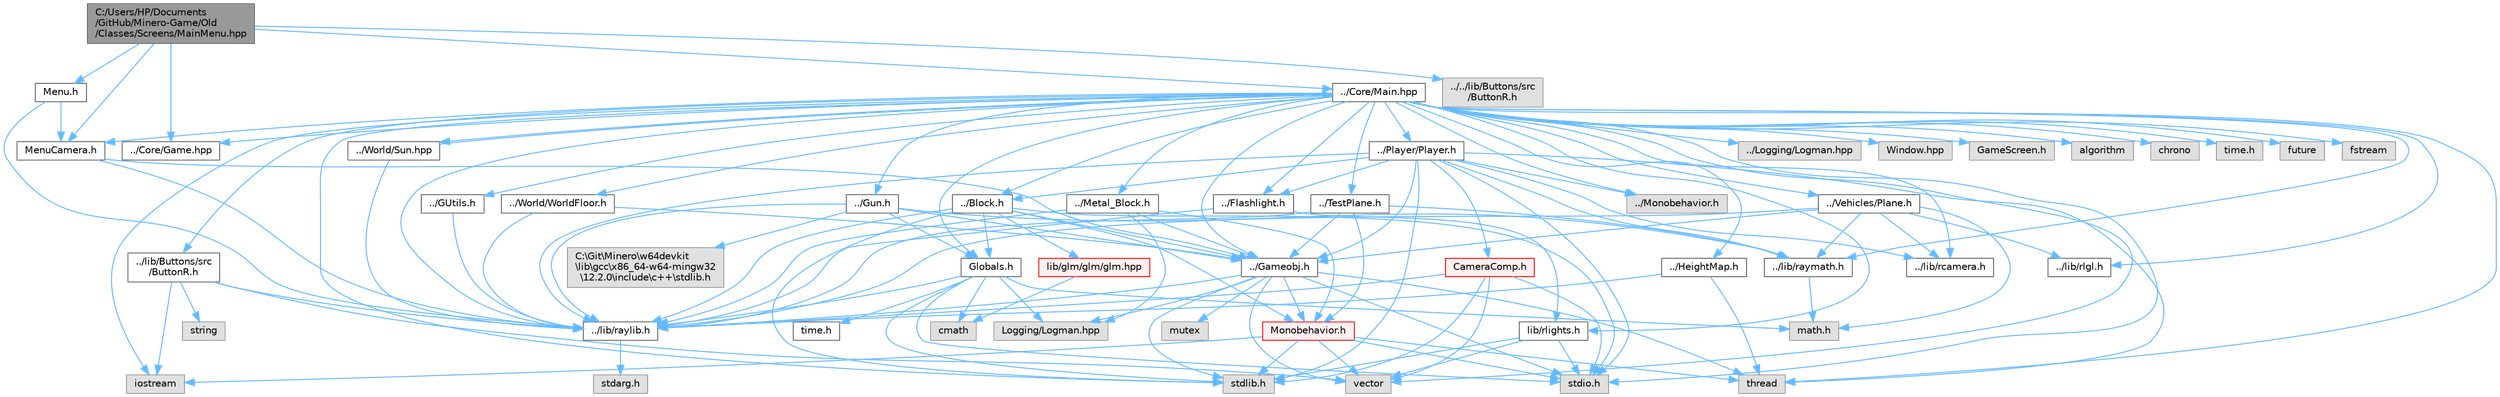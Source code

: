 digraph "C:/Users/HP/Documents/GitHub/Minero-Game/Old/Classes/Screens/MainMenu.hpp"
{
 // LATEX_PDF_SIZE
  bgcolor="transparent";
  edge [fontname=Helvetica,fontsize=10,labelfontname=Helvetica,labelfontsize=10];
  node [fontname=Helvetica,fontsize=10,shape=box,height=0.2,width=0.4];
  Node1 [id="Node000001",label="C:/Users/HP/Documents\l/GitHub/Minero-Game/Old\l/Classes/Screens/MainMenu.hpp",height=0.2,width=0.4,color="gray40", fillcolor="grey60", style="filled", fontcolor="black",tooltip=" "];
  Node1 -> Node2 [id="edge249_Node000001_Node000002",color="steelblue1",style="solid",tooltip=" "];
  Node2 [id="Node000002",label="../Core/Game.hpp",height=0.2,width=0.4,color="grey40", fillcolor="white", style="filled",URL="$_game_8hpp.html",tooltip=" "];
  Node1 -> Node3 [id="edge250_Node000001_Node000003",color="steelblue1",style="solid",tooltip=" "];
  Node3 [id="Node000003",label="MenuCamera.h",height=0.2,width=0.4,color="grey40", fillcolor="white", style="filled",URL="$_old_2_classes_2_screens_2_menu_camera_8h.html",tooltip=" "];
  Node3 -> Node4 [id="edge251_Node000003_Node000004",color="steelblue1",style="solid",tooltip=" "];
  Node4 [id="Node000004",label="../lib/raylib.h",height=0.2,width=0.4,color="grey40", fillcolor="white", style="filled",URL="$_old_2_classes_2lib_2raylib_8h.html",tooltip=" "];
  Node4 -> Node5 [id="edge252_Node000004_Node000005",color="steelblue1",style="solid",tooltip=" "];
  Node5 [id="Node000005",label="stdarg.h",height=0.2,width=0.4,color="grey60", fillcolor="#E0E0E0", style="filled",tooltip=" "];
  Node3 -> Node6 [id="edge253_Node000003_Node000006",color="steelblue1",style="solid",tooltip=" "];
  Node6 [id="Node000006",label="../Gameobj.h",height=0.2,width=0.4,color="grey40", fillcolor="white", style="filled",URL="$_old_2_classes_2_gameobj_8h.html",tooltip=" "];
  Node6 -> Node4 [id="edge254_Node000006_Node000004",color="steelblue1",style="solid",tooltip=" "];
  Node6 -> Node7 [id="edge255_Node000006_Node000007",color="steelblue1",style="solid",tooltip=" "];
  Node7 [id="Node000007",label="Monobehavior.h",height=0.2,width=0.4,color="red", fillcolor="#FFF0F0", style="filled",URL="$_monobehavior_8h.html",tooltip=" "];
  Node7 -> Node10 [id="edge256_Node000007_Node000010",color="steelblue1",style="solid",tooltip=" "];
  Node10 [id="Node000010",label="stdio.h",height=0.2,width=0.4,color="grey60", fillcolor="#E0E0E0", style="filled",tooltip=" "];
  Node7 -> Node11 [id="edge257_Node000007_Node000011",color="steelblue1",style="solid",tooltip=" "];
  Node11 [id="Node000011",label="stdlib.h",height=0.2,width=0.4,color="grey60", fillcolor="#E0E0E0", style="filled",tooltip=" "];
  Node7 -> Node12 [id="edge258_Node000007_Node000012",color="steelblue1",style="solid",tooltip=" "];
  Node12 [id="Node000012",label="iostream",height=0.2,width=0.4,color="grey60", fillcolor="#E0E0E0", style="filled",tooltip=" "];
  Node7 -> Node13 [id="edge259_Node000007_Node000013",color="steelblue1",style="solid",tooltip=" "];
  Node13 [id="Node000013",label="thread",height=0.2,width=0.4,color="grey60", fillcolor="#E0E0E0", style="filled",tooltip=" "];
  Node7 -> Node14 [id="edge260_Node000007_Node000014",color="steelblue1",style="solid",tooltip=" "];
  Node14 [id="Node000014",label="vector",height=0.2,width=0.4,color="grey60", fillcolor="#E0E0E0", style="filled",tooltip=" "];
  Node6 -> Node16 [id="edge261_Node000006_Node000016",color="steelblue1",style="solid",tooltip=" "];
  Node16 [id="Node000016",label="Logging/Logman.hpp",height=0.2,width=0.4,color="grey60", fillcolor="#E0E0E0", style="filled",tooltip=" "];
  Node6 -> Node10 [id="edge262_Node000006_Node000010",color="steelblue1",style="solid",tooltip=" "];
  Node6 -> Node11 [id="edge263_Node000006_Node000011",color="steelblue1",style="solid",tooltip=" "];
  Node6 -> Node14 [id="edge264_Node000006_Node000014",color="steelblue1",style="solid",tooltip=" "];
  Node6 -> Node13 [id="edge265_Node000006_Node000013",color="steelblue1",style="solid",tooltip=" "];
  Node6 -> Node17 [id="edge266_Node000006_Node000017",color="steelblue1",style="solid",tooltip=" "];
  Node17 [id="Node000017",label="mutex",height=0.2,width=0.4,color="grey60", fillcolor="#E0E0E0", style="filled",tooltip=" "];
  Node1 -> Node18 [id="edge267_Node000001_Node000018",color="steelblue1",style="solid",tooltip=" "];
  Node18 [id="Node000018",label="Menu.h",height=0.2,width=0.4,color="grey40", fillcolor="white", style="filled",URL="$_old_2_classes_2_screens_2_menu_8h.html",tooltip=" "];
  Node18 -> Node4 [id="edge268_Node000018_Node000004",color="steelblue1",style="solid",tooltip=" "];
  Node18 -> Node3 [id="edge269_Node000018_Node000003",color="steelblue1",style="solid",tooltip=" "];
  Node1 -> Node19 [id="edge270_Node000001_Node000019",color="steelblue1",style="solid",tooltip=" "];
  Node19 [id="Node000019",label="../../lib/Buttons/src\l/ButtonR.h",height=0.2,width=0.4,color="grey60", fillcolor="#E0E0E0", style="filled",tooltip=" "];
  Node1 -> Node20 [id="edge271_Node000001_Node000020",color="steelblue1",style="solid",tooltip=" "];
  Node20 [id="Node000020",label="../Core/Main.hpp",height=0.2,width=0.4,color="grey40", fillcolor="white", style="filled",URL="$_main_8hpp.html",tooltip=" "];
  Node20 -> Node2 [id="edge272_Node000020_Node000002",color="steelblue1",style="solid",tooltip=" "];
  Node20 -> Node21 [id="edge273_Node000020_Node000021",color="steelblue1",style="solid",tooltip=" "];
  Node21 [id="Node000021",label="../lib/Buttons/src\l/ButtonR.h",height=0.2,width=0.4,color="grey40", fillcolor="white", style="filled",URL="$_old_2_classes_2lib_2_buttons_2src_2_button_r_8h.html",tooltip=" "];
  Node21 -> Node4 [id="edge274_Node000021_Node000004",color="steelblue1",style="solid",tooltip=" "];
  Node21 -> Node12 [id="edge275_Node000021_Node000012",color="steelblue1",style="solid",tooltip=" "];
  Node21 -> Node22 [id="edge276_Node000021_Node000022",color="steelblue1",style="solid",tooltip=" "];
  Node22 [id="Node000022",label="string",height=0.2,width=0.4,color="grey60", fillcolor="#E0E0E0", style="filled",tooltip=" "];
  Node21 -> Node14 [id="edge277_Node000021_Node000014",color="steelblue1",style="solid",tooltip=" "];
  Node20 -> Node4 [id="edge278_Node000020_Node000004",color="steelblue1",style="solid",tooltip=" "];
  Node20 -> Node23 [id="edge279_Node000020_Node000023",color="steelblue1",style="solid",tooltip=" "];
  Node23 [id="Node000023",label="../lib/raymath.h",height=0.2,width=0.4,color="grey40", fillcolor="white", style="filled",URL="$_old_2_classes_2lib_2raymath_8h.html",tooltip=" "];
  Node23 -> Node24 [id="edge280_Node000023_Node000024",color="steelblue1",style="solid",tooltip=" "];
  Node24 [id="Node000024",label="math.h",height=0.2,width=0.4,color="grey60", fillcolor="#E0E0E0", style="filled",tooltip=" "];
  Node20 -> Node25 [id="edge281_Node000020_Node000025",color="steelblue1",style="solid",tooltip=" "];
  Node25 [id="Node000025",label="../lib/rcamera.h",height=0.2,width=0.4,color="grey40", fillcolor="white", style="filled",URL="$_old_2_classes_2lib_2rcamera_8h.html",tooltip=" "];
  Node20 -> Node26 [id="edge282_Node000020_Node000026",color="steelblue1",style="solid",tooltip=" "];
  Node26 [id="Node000026",label="../lib/rlgl.h",height=0.2,width=0.4,color="grey40", fillcolor="white", style="filled",URL="$_old_2_classes_2lib_2rlgl_8h.html",tooltip=" "];
  Node20 -> Node27 [id="edge283_Node000020_Node000027",color="steelblue1",style="solid",tooltip=" "];
  Node27 [id="Node000027",label="../Monobehavior.h",height=0.2,width=0.4,color="grey60", fillcolor="#E0E0E0", style="filled",tooltip=" "];
  Node20 -> Node28 [id="edge284_Node000020_Node000028",color="steelblue1",style="solid",tooltip=" "];
  Node28 [id="Node000028",label="../Block.h",height=0.2,width=0.4,color="grey40", fillcolor="white", style="filled",URL="$_old_2_classes_2_block_8h.html",tooltip=" "];
  Node28 -> Node4 [id="edge285_Node000028_Node000004",color="steelblue1",style="solid",tooltip=" "];
  Node28 -> Node29 [id="edge286_Node000028_Node000029",color="steelblue1",style="solid",tooltip=" "];
  Node29 [id="Node000029",label="lib/glm/glm/glm.hpp",height=0.2,width=0.4,color="red", fillcolor="#FFF0F0", style="filled",URL="$_old_2_classes_2lib_2glm_2glm_2glm_8hpp.html",tooltip=" "];
  Node29 -> Node31 [id="edge287_Node000029_Node000031",color="steelblue1",style="solid",tooltip=" "];
  Node31 [id="Node000031",label="cmath",height=0.2,width=0.4,color="grey60", fillcolor="#E0E0E0", style="filled",tooltip=" "];
  Node28 -> Node6 [id="edge288_Node000028_Node000006",color="steelblue1",style="solid",tooltip=" "];
  Node28 -> Node172 [id="edge289_Node000028_Node000172",color="steelblue1",style="solid",tooltip=" "];
  Node172 [id="Node000172",label="Globals.h",height=0.2,width=0.4,color="grey40", fillcolor="white", style="filled",URL="$_old_2_classes_2_globals_8h.html",tooltip=" "];
  Node172 -> Node4 [id="edge290_Node000172_Node000004",color="steelblue1",style="solid",tooltip=" "];
  Node172 -> Node11 [id="edge291_Node000172_Node000011",color="steelblue1",style="solid",tooltip=" "];
  Node172 -> Node10 [id="edge292_Node000172_Node000010",color="steelblue1",style="solid",tooltip=" "];
  Node172 -> Node173 [id="edge293_Node000172_Node000173",color="steelblue1",style="solid",tooltip=" "];
  Node173 [id="Node000173",label="time.h",height=0.2,width=0.4,color="grey40", fillcolor="white", style="filled",URL="$_old_2_classes_2_time_8h.html",tooltip=" "];
  Node172 -> Node31 [id="edge294_Node000172_Node000031",color="steelblue1",style="solid",tooltip=" "];
  Node172 -> Node24 [id="edge295_Node000172_Node000024",color="steelblue1",style="solid",tooltip=" "];
  Node172 -> Node16 [id="edge296_Node000172_Node000016",color="steelblue1",style="solid",tooltip=" "];
  Node28 -> Node7 [id="edge297_Node000028_Node000007",color="steelblue1",style="solid",tooltip=" "];
  Node28 -> Node10 [id="edge298_Node000028_Node000010",color="steelblue1",style="solid",tooltip=" "];
  Node28 -> Node11 [id="edge299_Node000028_Node000011",color="steelblue1",style="solid",tooltip=" "];
  Node20 -> Node174 [id="edge300_Node000020_Node000174",color="steelblue1",style="solid",tooltip=" "];
  Node174 [id="Node000174",label="../GUtils.h",height=0.2,width=0.4,color="grey40", fillcolor="white", style="filled",URL="$_old_2_classes_2_g_utils_8h.html",tooltip=" "];
  Node174 -> Node4 [id="edge301_Node000174_Node000004",color="steelblue1",style="solid",tooltip=" "];
  Node20 -> Node6 [id="edge302_Node000020_Node000006",color="steelblue1",style="solid",tooltip=" "];
  Node20 -> Node172 [id="edge303_Node000020_Node000172",color="steelblue1",style="solid",tooltip=" "];
  Node20 -> Node3 [id="edge304_Node000020_Node000003",color="steelblue1",style="solid",tooltip=" "];
  Node20 -> Node175 [id="edge305_Node000020_Node000175",color="steelblue1",style="solid",tooltip=" "];
  Node175 [id="Node000175",label="../Player/Player.h",height=0.2,width=0.4,color="grey40", fillcolor="white", style="filled",URL="$_old_2_classes_2_player_2_player_8h.html",tooltip=" "];
  Node175 -> Node4 [id="edge306_Node000175_Node000004",color="steelblue1",style="solid",tooltip=" "];
  Node175 -> Node23 [id="edge307_Node000175_Node000023",color="steelblue1",style="solid",tooltip=" "];
  Node175 -> Node25 [id="edge308_Node000175_Node000025",color="steelblue1",style="solid",tooltip=" "];
  Node175 -> Node27 [id="edge309_Node000175_Node000027",color="steelblue1",style="solid",tooltip=" "];
  Node175 -> Node6 [id="edge310_Node000175_Node000006",color="steelblue1",style="solid",tooltip=" "];
  Node175 -> Node176 [id="edge311_Node000175_Node000176",color="steelblue1",style="solid",tooltip=" "];
  Node176 [id="Node000176",label="../Flashlight.h",height=0.2,width=0.4,color="grey40", fillcolor="white", style="filled",URL="$_old_2_classes_2_flashlight_8h.html",tooltip=" "];
  Node176 -> Node4 [id="edge312_Node000176_Node000004",color="steelblue1",style="solid",tooltip=" "];
  Node176 -> Node177 [id="edge313_Node000176_Node000177",color="steelblue1",style="solid",tooltip=" "];
  Node177 [id="Node000177",label="lib/rlights.h",height=0.2,width=0.4,color="grey40", fillcolor="white", style="filled",URL="$_old_2_classes_2lib_2rlights_8h.html",tooltip=" "];
  Node177 -> Node14 [id="edge314_Node000177_Node000014",color="steelblue1",style="solid",tooltip=" "];
  Node177 -> Node11 [id="edge315_Node000177_Node000011",color="steelblue1",style="solid",tooltip=" "];
  Node177 -> Node10 [id="edge316_Node000177_Node000010",color="steelblue1",style="solid",tooltip=" "];
  Node175 -> Node28 [id="edge317_Node000175_Node000028",color="steelblue1",style="solid",tooltip=" "];
  Node175 -> Node178 [id="edge318_Node000175_Node000178",color="steelblue1",style="solid",tooltip=" "];
  Node178 [id="Node000178",label="CameraComp.h",height=0.2,width=0.4,color="red", fillcolor="#FFF0F0", style="filled",URL="$_old_2_classes_2_player_2_camera_comp_8h.html",tooltip=" "];
  Node178 -> Node4 [id="edge319_Node000178_Node000004",color="steelblue1",style="solid",tooltip=" "];
  Node178 -> Node14 [id="edge320_Node000178_Node000014",color="steelblue1",style="solid",tooltip=" "];
  Node178 -> Node10 [id="edge321_Node000178_Node000010",color="steelblue1",style="solid",tooltip=" "];
  Node178 -> Node11 [id="edge322_Node000178_Node000011",color="steelblue1",style="solid",tooltip=" "];
  Node175 -> Node13 [id="edge323_Node000175_Node000013",color="steelblue1",style="solid",tooltip=" "];
  Node175 -> Node10 [id="edge324_Node000175_Node000010",color="steelblue1",style="solid",tooltip=" "];
  Node175 -> Node11 [id="edge325_Node000175_Node000011",color="steelblue1",style="solid",tooltip=" "];
  Node20 -> Node180 [id="edge326_Node000020_Node000180",color="steelblue1",style="solid",tooltip=" "];
  Node180 [id="Node000180",label="../TestPlane.h",height=0.2,width=0.4,color="grey40", fillcolor="white", style="filled",URL="$_old_2_classes_2_test_plane_8h.html",tooltip=" "];
  Node180 -> Node4 [id="edge327_Node000180_Node000004",color="steelblue1",style="solid",tooltip=" "];
  Node180 -> Node23 [id="edge328_Node000180_Node000023",color="steelblue1",style="solid",tooltip=" "];
  Node180 -> Node6 [id="edge329_Node000180_Node000006",color="steelblue1",style="solid",tooltip=" "];
  Node180 -> Node7 [id="edge330_Node000180_Node000007",color="steelblue1",style="solid",tooltip=" "];
  Node20 -> Node181 [id="edge331_Node000020_Node000181",color="steelblue1",style="solid",tooltip=" "];
  Node181 [id="Node000181",label="../Logging/Logman.hpp",height=0.2,width=0.4,color="grey60", fillcolor="#E0E0E0", style="filled",tooltip=" "];
  Node20 -> Node182 [id="edge332_Node000020_Node000182",color="steelblue1",style="solid",tooltip=" "];
  Node182 [id="Node000182",label="../Vehicles/Plane.h",height=0.2,width=0.4,color="grey40", fillcolor="white", style="filled",URL="$_old_2_classes_2_vehicles_2_plane_8h.html",tooltip=" "];
  Node182 -> Node4 [id="edge333_Node000182_Node000004",color="steelblue1",style="solid",tooltip=" "];
  Node182 -> Node6 [id="edge334_Node000182_Node000006",color="steelblue1",style="solid",tooltip=" "];
  Node182 -> Node26 [id="edge335_Node000182_Node000026",color="steelblue1",style="solid",tooltip=" "];
  Node182 -> Node24 [id="edge336_Node000182_Node000024",color="steelblue1",style="solid",tooltip=" "];
  Node182 -> Node23 [id="edge337_Node000182_Node000023",color="steelblue1",style="solid",tooltip=" "];
  Node182 -> Node25 [id="edge338_Node000182_Node000025",color="steelblue1",style="solid",tooltip=" "];
  Node20 -> Node183 [id="edge339_Node000020_Node000183",color="steelblue1",style="solid",tooltip=" "];
  Node183 [id="Node000183",label="../World/WorldFloor.h",height=0.2,width=0.4,color="grey40", fillcolor="white", style="filled",URL="$_old_2_classes_2_world_2_world_floor_8h.html",tooltip=" "];
  Node183 -> Node4 [id="edge340_Node000183_Node000004",color="steelblue1",style="solid",tooltip=" "];
  Node183 -> Node6 [id="edge341_Node000183_Node000006",color="steelblue1",style="solid",tooltip=" "];
  Node20 -> Node184 [id="edge342_Node000020_Node000184",color="steelblue1",style="solid",tooltip=" "];
  Node184 [id="Node000184",label="../HeightMap.h",height=0.2,width=0.4,color="grey40", fillcolor="white", style="filled",URL="$_old_2_classes_2_height_map_8h.html",tooltip=" "];
  Node184 -> Node4 [id="edge343_Node000184_Node000004",color="steelblue1",style="solid",tooltip=" "];
  Node184 -> Node13 [id="edge344_Node000184_Node000013",color="steelblue1",style="solid",tooltip=" "];
  Node20 -> Node176 [id="edge345_Node000020_Node000176",color="steelblue1",style="solid",tooltip=" "];
  Node20 -> Node185 [id="edge346_Node000020_Node000185",color="steelblue1",style="solid",tooltip=" "];
  Node185 [id="Node000185",label="../Gun.h",height=0.2,width=0.4,color="grey40", fillcolor="white", style="filled",URL="$_old_2_classes_2_gun_8h.html",tooltip=" "];
  Node185 -> Node4 [id="edge347_Node000185_Node000004",color="steelblue1",style="solid",tooltip=" "];
  Node185 -> Node23 [id="edge348_Node000185_Node000023",color="steelblue1",style="solid",tooltip=" "];
  Node185 -> Node6 [id="edge349_Node000185_Node000006",color="steelblue1",style="solid",tooltip=" "];
  Node185 -> Node172 [id="edge350_Node000185_Node000172",color="steelblue1",style="solid",tooltip=" "];
  Node185 -> Node186 [id="edge351_Node000185_Node000186",color="steelblue1",style="solid",tooltip=" "];
  Node186 [id="Node000186",label="C:\\Git\\Minero\\w64devkit\l\\lib\\gcc\\x86_64-w64-mingw32\l\\12.2.0\\include\\c++\\stdlib.h",height=0.2,width=0.4,color="grey60", fillcolor="#E0E0E0", style="filled",tooltip=" "];
  Node20 -> Node187 [id="edge352_Node000020_Node000187",color="steelblue1",style="solid",tooltip=" "];
  Node187 [id="Node000187",label="../Metal_Block.h",height=0.2,width=0.4,color="grey40", fillcolor="white", style="filled",URL="$_old_2_classes_2_metal___block_8h.html",tooltip=" "];
  Node187 -> Node4 [id="edge353_Node000187_Node000004",color="steelblue1",style="solid",tooltip=" "];
  Node187 -> Node6 [id="edge354_Node000187_Node000006",color="steelblue1",style="solid",tooltip=" "];
  Node187 -> Node16 [id="edge355_Node000187_Node000016",color="steelblue1",style="solid",tooltip=" "];
  Node187 -> Node7 [id="edge356_Node000187_Node000007",color="steelblue1",style="solid",tooltip=" "];
  Node20 -> Node188 [id="edge357_Node000020_Node000188",color="steelblue1",style="solid",tooltip=" "];
  Node188 [id="Node000188",label="../World/Sun.hpp",height=0.2,width=0.4,color="grey40", fillcolor="white", style="filled",URL="$_sun_8hpp.html",tooltip=" "];
  Node188 -> Node4 [id="edge358_Node000188_Node000004",color="steelblue1",style="solid",tooltip=" "];
  Node188 -> Node20 [id="edge359_Node000188_Node000020",color="steelblue1",style="solid",tooltip=" "];
  Node20 -> Node189 [id="edge360_Node000020_Node000189",color="steelblue1",style="solid",tooltip=" "];
  Node189 [id="Node000189",label="Window.hpp",height=0.2,width=0.4,color="grey60", fillcolor="#E0E0E0", style="filled",tooltip=" "];
  Node20 -> Node190 [id="edge361_Node000020_Node000190",color="steelblue1",style="solid",tooltip=" "];
  Node190 [id="Node000190",label="GameScreen.h",height=0.2,width=0.4,color="grey60", fillcolor="#E0E0E0", style="filled",tooltip=" "];
  Node20 -> Node191 [id="edge362_Node000020_Node000191",color="steelblue1",style="solid",tooltip=" "];
  Node191 [id="Node000191",label="algorithm",height=0.2,width=0.4,color="grey60", fillcolor="#E0E0E0", style="filled",tooltip=" "];
  Node20 -> Node192 [id="edge363_Node000020_Node000192",color="steelblue1",style="solid",tooltip=" "];
  Node192 [id="Node000192",label="chrono",height=0.2,width=0.4,color="grey60", fillcolor="#E0E0E0", style="filled",tooltip=" "];
  Node20 -> Node10 [id="edge364_Node000020_Node000010",color="steelblue1",style="solid",tooltip=" "];
  Node20 -> Node11 [id="edge365_Node000020_Node000011",color="steelblue1",style="solid",tooltip=" "];
  Node20 -> Node193 [id="edge366_Node000020_Node000193",color="steelblue1",style="solid",tooltip=" "];
  Node193 [id="Node000193",label="time.h",height=0.2,width=0.4,color="grey60", fillcolor="#E0E0E0", style="filled",tooltip=" "];
  Node20 -> Node14 [id="edge367_Node000020_Node000014",color="steelblue1",style="solid",tooltip=" "];
  Node20 -> Node13 [id="edge368_Node000020_Node000013",color="steelblue1",style="solid",tooltip=" "];
  Node20 -> Node194 [id="edge369_Node000020_Node000194",color="steelblue1",style="solid",tooltip=" "];
  Node194 [id="Node000194",label="future",height=0.2,width=0.4,color="grey60", fillcolor="#E0E0E0", style="filled",tooltip=" "];
  Node20 -> Node195 [id="edge370_Node000020_Node000195",color="steelblue1",style="solid",tooltip=" "];
  Node195 [id="Node000195",label="fstream",height=0.2,width=0.4,color="grey60", fillcolor="#E0E0E0", style="filled",tooltip=" "];
  Node20 -> Node12 [id="edge371_Node000020_Node000012",color="steelblue1",style="solid",tooltip=" "];
  Node20 -> Node177 [id="edge372_Node000020_Node000177",color="steelblue1",style="solid",tooltip=" "];
}
